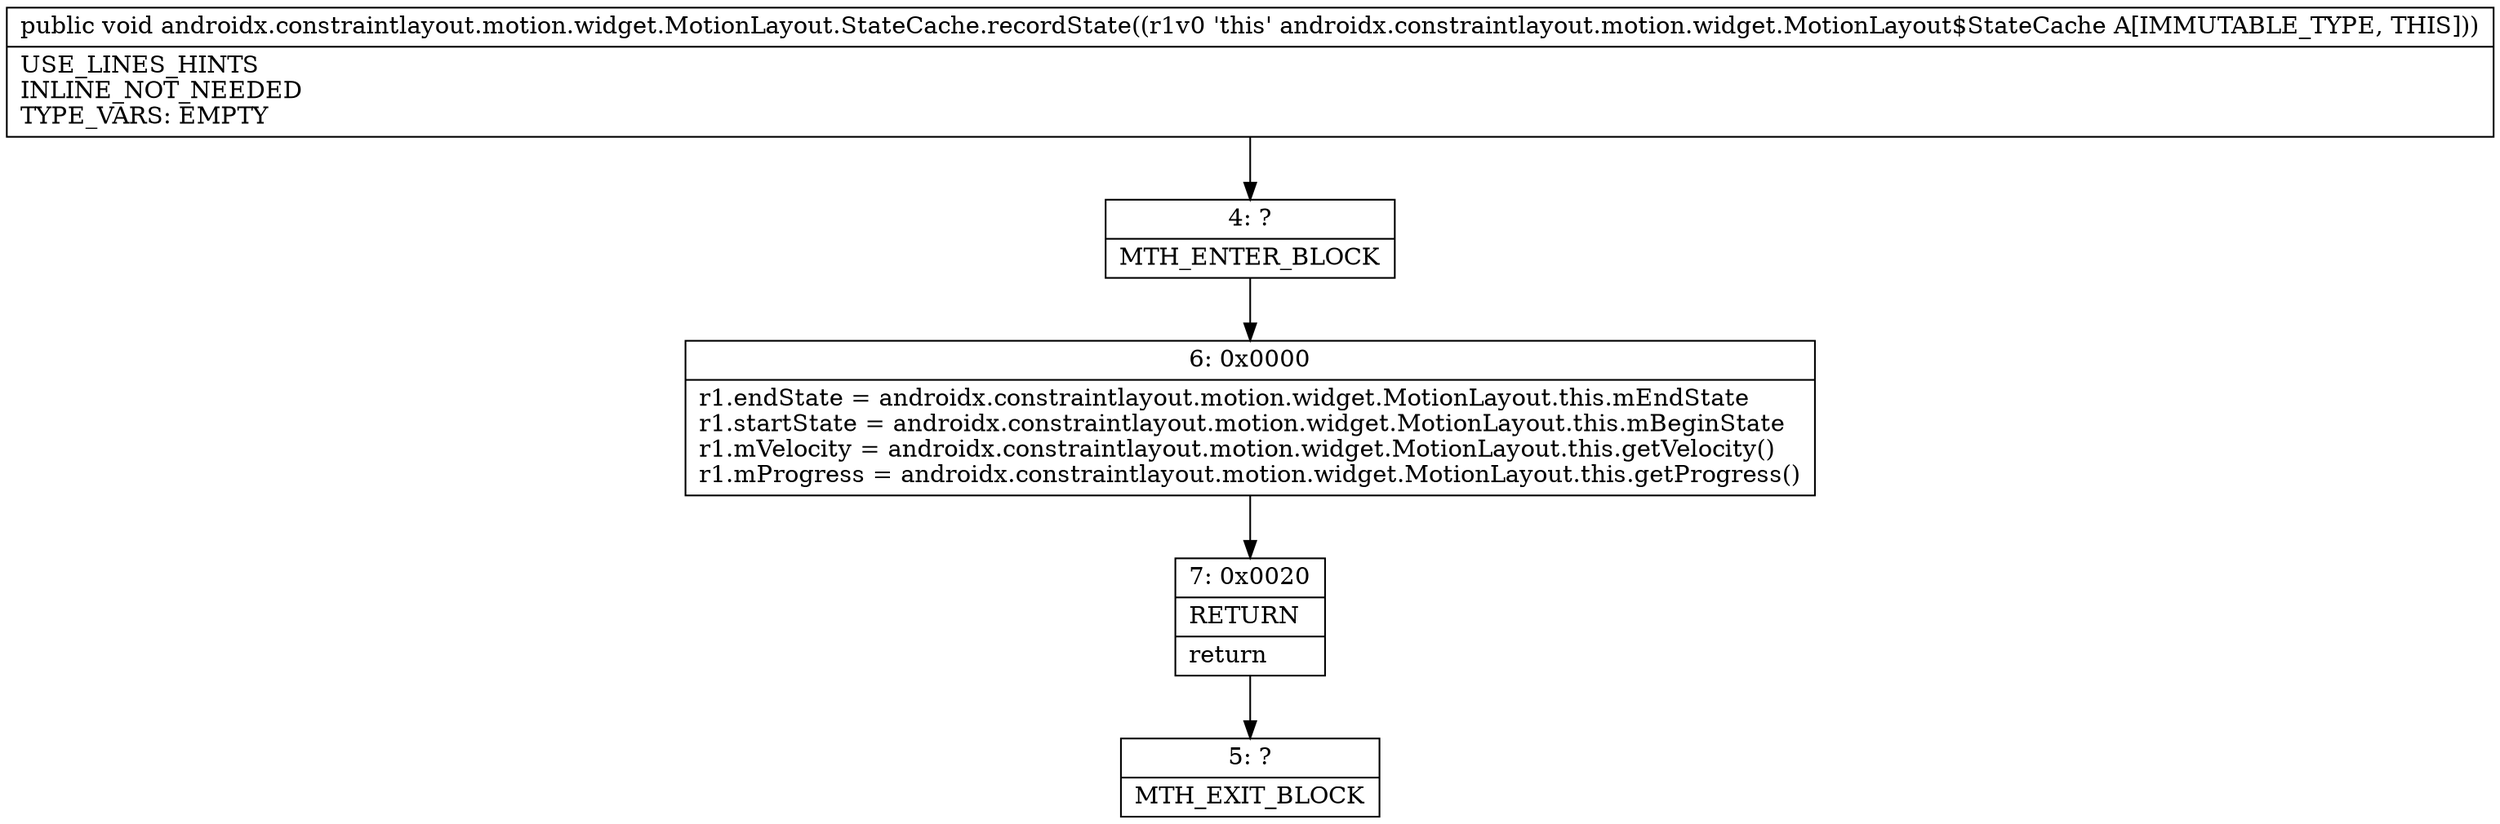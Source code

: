 digraph "CFG forandroidx.constraintlayout.motion.widget.MotionLayout.StateCache.recordState()V" {
Node_4 [shape=record,label="{4\:\ ?|MTH_ENTER_BLOCK\l}"];
Node_6 [shape=record,label="{6\:\ 0x0000|r1.endState = androidx.constraintlayout.motion.widget.MotionLayout.this.mEndState\lr1.startState = androidx.constraintlayout.motion.widget.MotionLayout.this.mBeginState\lr1.mVelocity = androidx.constraintlayout.motion.widget.MotionLayout.this.getVelocity()\lr1.mProgress = androidx.constraintlayout.motion.widget.MotionLayout.this.getProgress()\l}"];
Node_7 [shape=record,label="{7\:\ 0x0020|RETURN\l|return\l}"];
Node_5 [shape=record,label="{5\:\ ?|MTH_EXIT_BLOCK\l}"];
MethodNode[shape=record,label="{public void androidx.constraintlayout.motion.widget.MotionLayout.StateCache.recordState((r1v0 'this' androidx.constraintlayout.motion.widget.MotionLayout$StateCache A[IMMUTABLE_TYPE, THIS]))  | USE_LINES_HINTS\lINLINE_NOT_NEEDED\lTYPE_VARS: EMPTY\l}"];
MethodNode -> Node_4;Node_4 -> Node_6;
Node_6 -> Node_7;
Node_7 -> Node_5;
}

